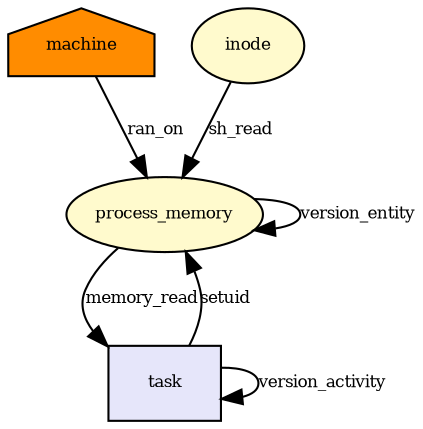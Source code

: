 digraph RGL__DirectedAdjacencyGraph {machine[fontsize = 8,label = machine,shape = house, fillcolor="#ff8c00", style = filled]

process_memory[fontsize = 8,label = process_memory,shape = ellipse, fillcolor="#fffacd", style = filled]

machine -> process_memory[fontsize = 8,label = ran_on]

task[fontsize = 8,label = task,shape = rectangle, fillcolor="#e6e6fa", style = filled]

process_memory -> task[fontsize = 8,label = memory_read]

task -> process_memory[fontsize = 8,label = setuid]

task -> task[fontsize = 8,label = version_activity]

process_memory -> process_memory[fontsize = 8,label = version_entity]

inode[fontsize = 8,label = inode,shape = ellipse, fillcolor="#fffacd", style = filled]

inode -> process_memory[fontsize = 8,label = sh_read]

}